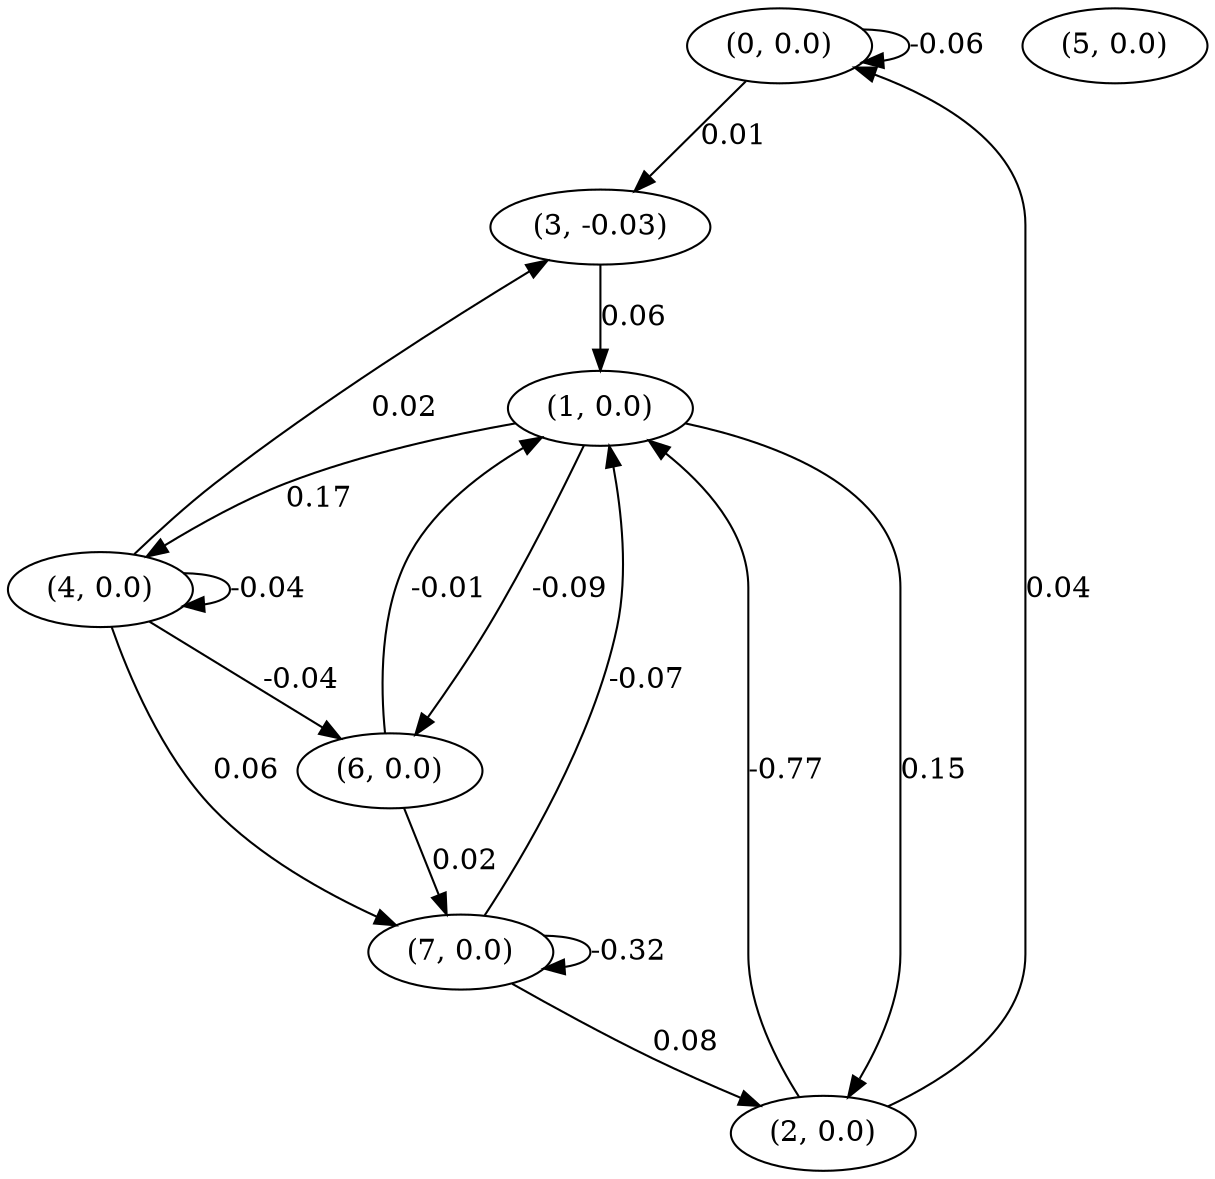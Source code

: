 digraph {
    0 [ label = "(0, 0.0)" ]
    1 [ label = "(1, 0.0)" ]
    2 [ label = "(2, 0.0)" ]
    3 [ label = "(3, -0.03)" ]
    4 [ label = "(4, 0.0)" ]
    5 [ label = "(5, 0.0)" ]
    6 [ label = "(6, 0.0)" ]
    7 [ label = "(7, 0.0)" ]
    0 -> 0 [ label = "-0.06" ]
    4 -> 4 [ label = "-0.04" ]
    7 -> 7 [ label = "-0.32" ]
    2 -> 0 [ label = "0.04" ]
    2 -> 1 [ label = "-0.77" ]
    3 -> 1 [ label = "0.06" ]
    6 -> 1 [ label = "-0.01" ]
    7 -> 1 [ label = "-0.07" ]
    1 -> 2 [ label = "0.15" ]
    7 -> 2 [ label = "0.08" ]
    0 -> 3 [ label = "0.01" ]
    4 -> 3 [ label = "0.02" ]
    1 -> 4 [ label = "0.17" ]
    1 -> 6 [ label = "-0.09" ]
    4 -> 6 [ label = "-0.04" ]
    4 -> 7 [ label = "0.06" ]
    6 -> 7 [ label = "0.02" ]
}

